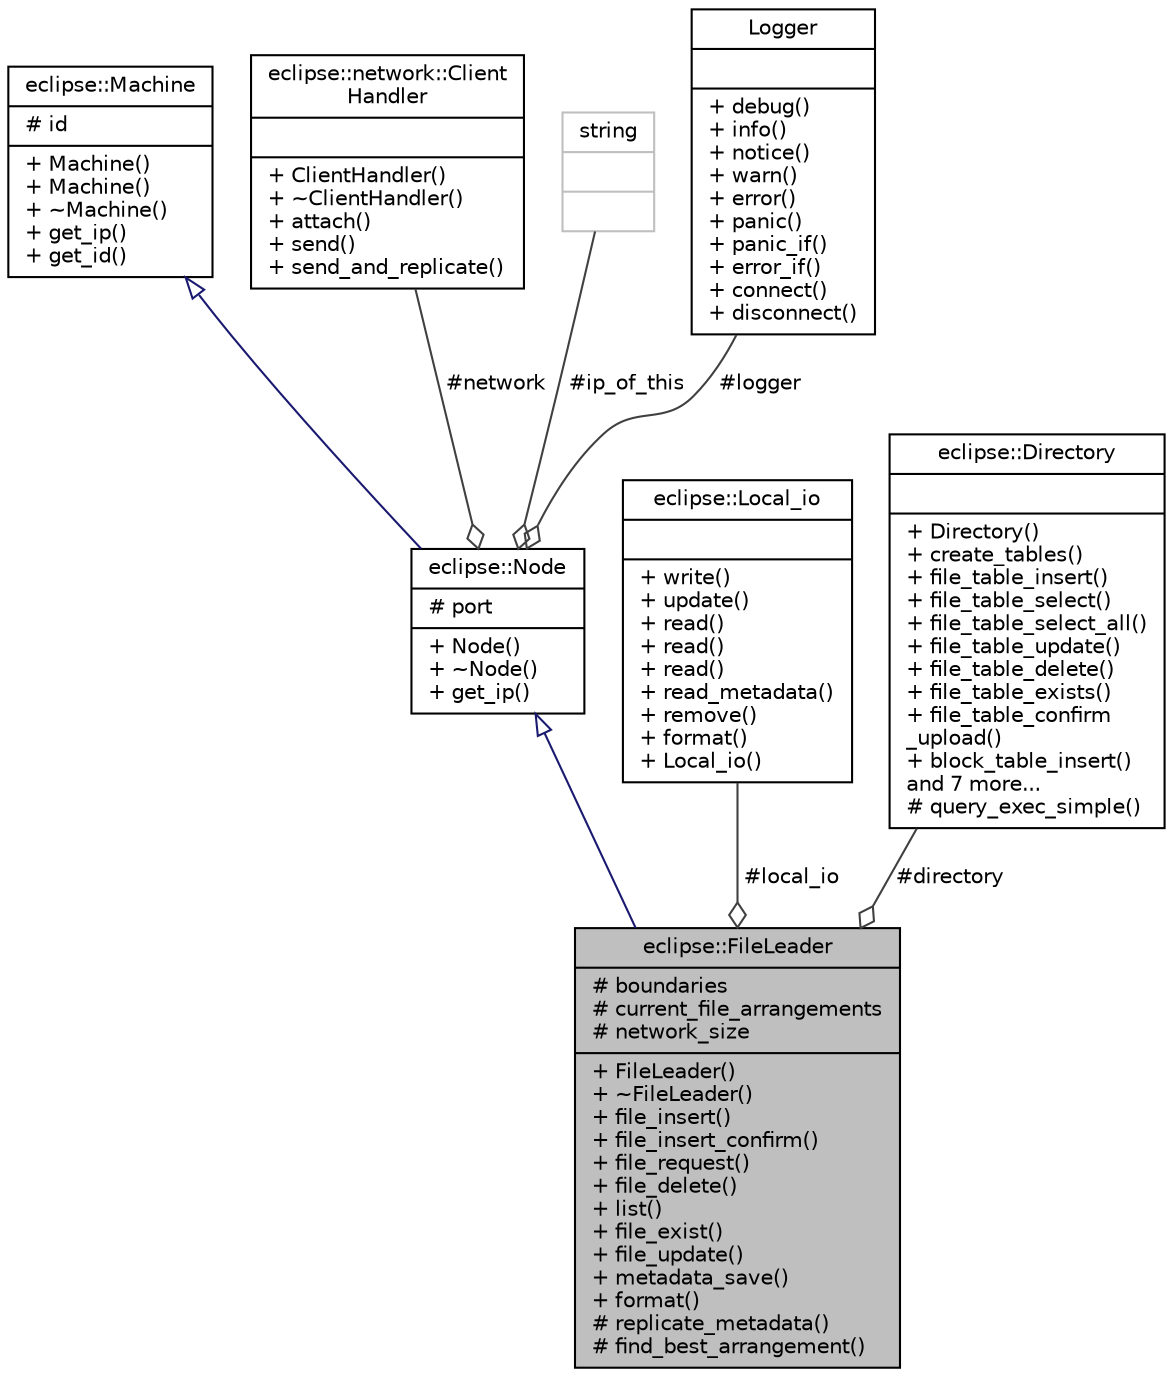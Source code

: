 digraph "eclipse::FileLeader"
{
  edge [fontname="Helvetica",fontsize="10",labelfontname="Helvetica",labelfontsize="10"];
  node [fontname="Helvetica",fontsize="10",shape=record];
  Node1 [label="{eclipse::FileLeader\n|# boundaries\l# current_file_arrangements\l# network_size\l|+ FileLeader()\l+ ~FileLeader()\l+ file_insert()\l+ file_insert_confirm()\l+ file_request()\l+ file_delete()\l+ list()\l+ file_exist()\l+ file_update()\l+ metadata_save()\l+ format()\l# replicate_metadata()\l# find_best_arrangement()\l}",height=0.2,width=0.4,color="black", fillcolor="grey75", style="filled" fontcolor="black"];
  Node2 -> Node1 [dir="back",color="midnightblue",fontsize="10",style="solid",arrowtail="onormal",fontname="Helvetica"];
  Node2 [label="{eclipse::Node\n|# port\l|+ Node()\l+ ~Node()\l+ get_ip()\l}",height=0.2,width=0.4,color="black", fillcolor="white", style="filled",URL="$classeclipse_1_1Node.html"];
  Node3 -> Node2 [dir="back",color="midnightblue",fontsize="10",style="solid",arrowtail="onormal",fontname="Helvetica"];
  Node3 [label="{eclipse::Machine\n|# id\l|+ Machine()\l+ Machine()\l+ ~Machine()\l+ get_ip()\l+ get_id()\l}",height=0.2,width=0.4,color="black", fillcolor="white", style="filled",URL="$classeclipse_1_1Machine.html"];
  Node4 -> Node2 [color="grey25",fontsize="10",style="solid",label=" #network" ,arrowhead="odiamond",fontname="Helvetica"];
  Node4 [label="{eclipse::network::Client\lHandler\n||+ ClientHandler()\l+ ~ClientHandler()\l+ attach()\l+ send()\l+ send_and_replicate()\l}",height=0.2,width=0.4,color="black", fillcolor="white", style="filled",URL="$classeclipse_1_1network_1_1ClientHandler.html"];
  Node5 -> Node2 [color="grey25",fontsize="10",style="solid",label=" #ip_of_this" ,arrowhead="odiamond",fontname="Helvetica"];
  Node5 [label="{string\n||}",height=0.2,width=0.4,color="grey75", fillcolor="white", style="filled"];
  Node6 -> Node2 [color="grey25",fontsize="10",style="solid",label=" #logger" ,arrowhead="odiamond",fontname="Helvetica"];
  Node6 [label="{Logger\n||+ debug()\l+ info()\l+ notice()\l+ warn()\l+ error()\l+ panic()\l+ panic_if()\l+ error_if()\l+ connect()\l+ disconnect()\l}",height=0.2,width=0.4,color="black", fillcolor="white", style="filled",URL="$classLogger.html"];
  Node7 -> Node1 [color="grey25",fontsize="10",style="solid",label=" #local_io" ,arrowhead="odiamond",fontname="Helvetica"];
  Node7 [label="{eclipse::Local_io\n||+ write()\l+ update()\l+ read()\l+ read()\l+ read()\l+ read_metadata()\l+ remove()\l+ format()\l+ Local_io()\l}",height=0.2,width=0.4,color="black", fillcolor="white", style="filled",URL="$classeclipse_1_1Local__io.html",tooltip="Represents the local disk. "];
  Node8 -> Node1 [color="grey25",fontsize="10",style="solid",label=" #directory" ,arrowhead="odiamond",fontname="Helvetica"];
  Node8 [label="{eclipse::Directory\n||+ Directory()\l+ create_tables()\l+ file_table_insert()\l+ file_table_select()\l+ file_table_select_all()\l+ file_table_update()\l+ file_table_delete()\l+ file_table_exists()\l+ file_table_confirm\l_upload()\l+ block_table_insert()\land 7 more...\l# query_exec_simple()\l}",height=0.2,width=0.4,color="black", fillcolor="white", style="filled",URL="$classeclipse_1_1Directory.html"];
}
